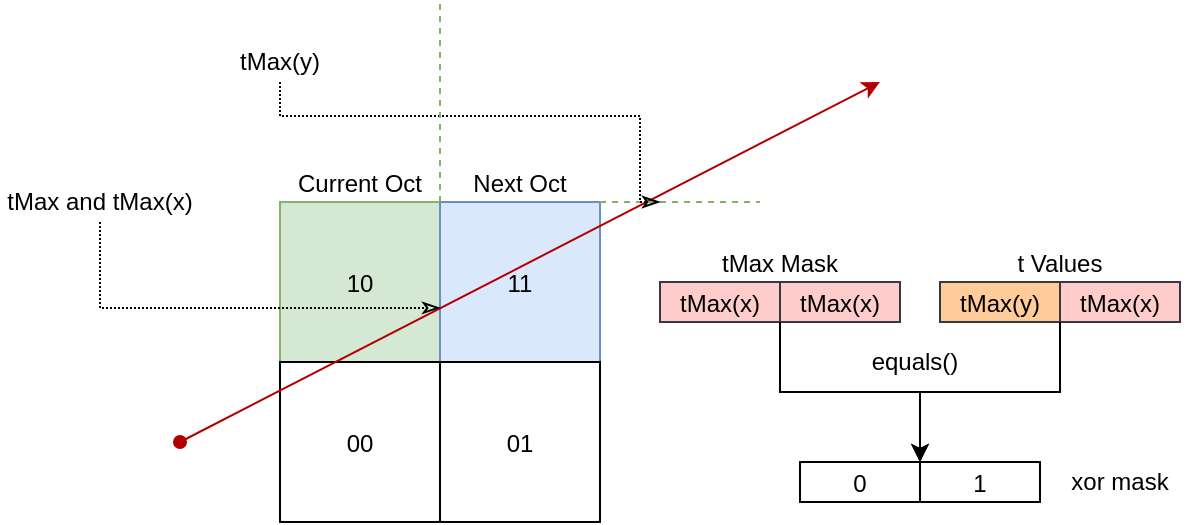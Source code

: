 <mxfile version="12.7.9" type="device"><diagram id="4JEp_EoYvuCXBJrRIek7" name="Page-1"><mxGraphModel dx="415" dy="241" grid="1" gridSize="10" guides="1" tooltips="1" connect="1" arrows="1" fold="1" page="1" pageScale="1" pageWidth="1100" pageHeight="850" math="0" shadow="0"><root><mxCell id="0"/><mxCell id="1" parent="0"/><mxCell id="psQoojnxev4BI3P3gk2u-1" value="" style="aspect=fixed;fillColor=none;" vertex="1" parent="1"><mxGeometry x="360" y="120" width="160" height="160" as="geometry"/></mxCell><mxCell id="psQoojnxev4BI3P3gk2u-2" value="" style="aspect=fixed;fillColor=#d5e8d4;strokeColor=#82b366;" vertex="1" parent="1"><mxGeometry x="360" y="120" width="80" height="80" as="geometry"/></mxCell><mxCell id="psQoojnxev4BI3P3gk2u-3" value="" style="aspect=fixed;fillColor=#dae8fc;strokeColor=#6c8ebf;" vertex="1" parent="1"><mxGeometry x="440" y="120" width="80" height="80" as="geometry"/></mxCell><mxCell id="psQoojnxev4BI3P3gk2u-4" value="" style="aspect=fixed;" vertex="1" parent="1"><mxGeometry x="440" y="200" width="80" height="80" as="geometry"/></mxCell><mxCell id="psQoojnxev4BI3P3gk2u-5" value="" style="aspect=fixed;" vertex="1" parent="1"><mxGeometry x="360" y="200" width="80" height="80" as="geometry"/></mxCell><mxCell id="psQoojnxev4BI3P3gk2u-6" value="10" style="text;strokeColor=none;fillColor=none;align=center;verticalAlign=middle;rounded=0;" vertex="1" parent="1"><mxGeometry x="380" y="150" width="40" height="20" as="geometry"/></mxCell><mxCell id="psQoojnxev4BI3P3gk2u-7" value="11" style="text;strokeColor=none;fillColor=none;align=center;verticalAlign=middle;rounded=0;" vertex="1" parent="1"><mxGeometry x="460" y="150" width="40" height="20" as="geometry"/></mxCell><mxCell id="psQoojnxev4BI3P3gk2u-8" value="00" style="text;strokeColor=none;fillColor=none;align=center;verticalAlign=middle;rounded=0;" vertex="1" parent="1"><mxGeometry x="380" y="230" width="40" height="20" as="geometry"/></mxCell><mxCell id="psQoojnxev4BI3P3gk2u-10" value="01" style="text;strokeColor=none;fillColor=none;align=center;verticalAlign=middle;rounded=0;" vertex="1" parent="1"><mxGeometry x="460" y="230" width="40" height="20" as="geometry"/></mxCell><mxCell id="psQoojnxev4BI3P3gk2u-11" value="" style="endArrow=classic;html=1;fillColor=#e51400;strokeColor=#B20000;startArrow=oval;startFill=1;" edge="1" parent="1"><mxGeometry width="50" height="50" relative="1" as="geometry"><mxPoint x="310" y="240" as="sourcePoint"/><mxPoint x="660" y="60" as="targetPoint"/></mxGeometry></mxCell><mxCell id="psQoojnxev4BI3P3gk2u-12" value="Current Oct" style="text;strokeColor=none;fillColor=none;align=center;verticalAlign=middle;rounded=0;" vertex="1" parent="1"><mxGeometry x="360" y="100" width="80" height="20" as="geometry"/></mxCell><mxCell id="psQoojnxev4BI3P3gk2u-13" value="Next Oct" style="text;strokeColor=none;fillColor=none;align=center;verticalAlign=middle;rounded=0;" vertex="1" parent="1"><mxGeometry x="440" y="100" width="80" height="20" as="geometry"/></mxCell><mxCell id="psQoojnxev4BI3P3gk2u-15" value="" style="rounded=0;whiteSpace=wrap;html=1;fillColor=#ffcccc;strokeColor=#36393d;" vertex="1" parent="1"><mxGeometry x="550" y="160" width="60" height="20" as="geometry"/></mxCell><mxCell id="psQoojnxev4BI3P3gk2u-19" value="" style="rounded=0;whiteSpace=wrap;html=1;fillColor=#ffcccc;strokeColor=#36393d;" vertex="1" parent="1"><mxGeometry x="610" y="160" width="60" height="20" as="geometry"/></mxCell><mxCell id="psQoojnxev4BI3P3gk2u-48" value="" style="endArrow=classicThin;html=1;entryX=0.001;entryY=0.662;entryDx=0;entryDy=0;entryPerimeter=0;edgeStyle=orthogonalEdgeStyle;rounded=0;dashed=1;exitX=0.5;exitY=1;exitDx=0;exitDy=0;endFill=0;dashPattern=1 1;" edge="1" parent="1" source="psQoojnxev4BI3P3gk2u-49" target="psQoojnxev4BI3P3gk2u-3"><mxGeometry width="50" height="50" relative="1" as="geometry"><mxPoint x="290" y="140" as="sourcePoint"/><mxPoint x="340" y="140" as="targetPoint"/></mxGeometry></mxCell><mxCell id="psQoojnxev4BI3P3gk2u-49" value="tMax and tMax(x)" style="text;html=1;strokeColor=none;fillColor=none;align=center;verticalAlign=middle;whiteSpace=wrap;rounded=0;" vertex="1" parent="1"><mxGeometry x="220" y="110" width="100" height="20" as="geometry"/></mxCell><mxCell id="psQoojnxev4BI3P3gk2u-54" value="" style="endArrow=none;dashed=1;html=1;exitX=1;exitY=1;exitDx=0;exitDy=0;fillColor=#d5e8d4;strokeColor=#82b366;" edge="1" parent="1" source="psQoojnxev4BI3P3gk2u-13"><mxGeometry width="50" height="50" relative="1" as="geometry"><mxPoint x="580" y="160" as="sourcePoint"/><mxPoint x="600" y="120" as="targetPoint"/></mxGeometry></mxCell><mxCell id="psQoojnxev4BI3P3gk2u-55" value="" style="endArrow=classicThin;html=1;edgeStyle=orthogonalEdgeStyle;rounded=0;dashed=1;exitX=0.5;exitY=1;exitDx=0;exitDy=0;endFill=0;dashPattern=1 1;" edge="1" parent="1" source="psQoojnxev4BI3P3gk2u-56"><mxGeometry width="50" height="50" relative="1" as="geometry"><mxPoint x="400" y="77.04" as="sourcePoint"/><mxPoint x="550" y="120" as="targetPoint"/><Array as="points"><mxPoint x="360" y="77"/><mxPoint x="540" y="77"/><mxPoint x="540" y="120"/></Array></mxGeometry></mxCell><mxCell id="psQoojnxev4BI3P3gk2u-56" value="tMax(y)" style="text;html=1;strokeColor=none;fillColor=none;align=center;verticalAlign=middle;whiteSpace=wrap;rounded=0;" vertex="1" parent="1"><mxGeometry x="330" y="40" width="60" height="20" as="geometry"/></mxCell><mxCell id="psQoojnxev4BI3P3gk2u-58" value="" style="endArrow=none;dashed=1;html=1;exitX=0;exitY=0;exitDx=0;exitDy=0;fillColor=#d5e8d4;strokeColor=#82b366;" edge="1" parent="1" source="psQoojnxev4BI3P3gk2u-3"><mxGeometry width="50" height="50" relative="1" as="geometry"><mxPoint x="530" y="130" as="sourcePoint"/><mxPoint x="440" y="20" as="targetPoint"/></mxGeometry></mxCell><mxCell id="psQoojnxev4BI3P3gk2u-59" value="tMax Mask" style="text;strokeColor=none;fillColor=none;align=center;verticalAlign=middle;rounded=0;" vertex="1" parent="1"><mxGeometry x="570" y="140" width="80" height="20" as="geometry"/></mxCell><mxCell id="psQoojnxev4BI3P3gk2u-60" value="tMax(x)" style="text;strokeColor=none;fillColor=none;align=center;verticalAlign=middle;rounded=0;" vertex="1" parent="1"><mxGeometry x="555" y="160" width="50" height="20" as="geometry"/></mxCell><mxCell id="psQoojnxev4BI3P3gk2u-61" value="tMax(x)" style="text;strokeColor=none;fillColor=none;align=center;verticalAlign=middle;rounded=0;" vertex="1" parent="1"><mxGeometry x="615" y="160" width="50" height="20" as="geometry"/></mxCell><mxCell id="psQoojnxev4BI3P3gk2u-62" value="" style="rounded=0;whiteSpace=wrap;html=1;fillColor=#ffcc99;strokeColor=#36393d;" vertex="1" parent="1"><mxGeometry x="690" y="160" width="60" height="20" as="geometry"/></mxCell><mxCell id="psQoojnxev4BI3P3gk2u-63" value="" style="rounded=0;whiteSpace=wrap;html=1;fillColor=#ffcccc;strokeColor=#36393d;" vertex="1" parent="1"><mxGeometry x="750" y="160" width="60" height="20" as="geometry"/></mxCell><mxCell id="psQoojnxev4BI3P3gk2u-64" value="tMax(x)" style="text;strokeColor=none;fillColor=none;align=center;verticalAlign=middle;rounded=0;" vertex="1" parent="1"><mxGeometry x="755" y="160" width="50" height="20" as="geometry"/></mxCell><mxCell id="psQoojnxev4BI3P3gk2u-65" value="tMax(y)" style="text;strokeColor=none;fillColor=none;align=center;verticalAlign=middle;rounded=0;" vertex="1" parent="1"><mxGeometry x="695" y="160" width="50" height="20" as="geometry"/></mxCell><mxCell id="psQoojnxev4BI3P3gk2u-69" value="t Values" style="text;strokeColor=none;fillColor=none;align=center;verticalAlign=middle;rounded=0;" vertex="1" parent="1"><mxGeometry x="710" y="140" width="80" height="20" as="geometry"/></mxCell><mxCell id="psQoojnxev4BI3P3gk2u-70" value="" style="rounded=0;whiteSpace=wrap;html=1;fillColor=#ffffff;" vertex="1" parent="1"><mxGeometry x="620" y="250" width="60" height="20" as="geometry"/></mxCell><mxCell id="psQoojnxev4BI3P3gk2u-71" value="" style="rounded=0;whiteSpace=wrap;html=1;fillColor=#ffffff;" vertex="1" parent="1"><mxGeometry x="680" y="250" width="60" height="20" as="geometry"/></mxCell><mxCell id="psQoojnxev4BI3P3gk2u-72" value="0" style="text;strokeColor=none;fillColor=none;align=center;verticalAlign=middle;rounded=0;" vertex="1" parent="1"><mxGeometry x="625" y="250" width="50" height="20" as="geometry"/></mxCell><mxCell id="psQoojnxev4BI3P3gk2u-73" value="1" style="text;strokeColor=none;fillColor=none;align=center;verticalAlign=middle;rounded=0;" vertex="1" parent="1"><mxGeometry x="685" y="250" width="50" height="20" as="geometry"/></mxCell><mxCell id="psQoojnxev4BI3P3gk2u-74" value="" style="endArrow=classic;html=1;exitX=0;exitY=1;exitDx=0;exitDy=0;entryX=0;entryY=0;entryDx=0;entryDy=0;edgeStyle=orthogonalEdgeStyle;rounded=0;" edge="1" parent="1" source="psQoojnxev4BI3P3gk2u-19" target="psQoojnxev4BI3P3gk2u-71"><mxGeometry width="50" height="50" relative="1" as="geometry"><mxPoint x="600" y="230" as="sourcePoint"/><mxPoint x="650" y="180" as="targetPoint"/></mxGeometry></mxCell><mxCell id="psQoojnxev4BI3P3gk2u-76" value="" style="endArrow=classic;html=1;exitX=0;exitY=1;exitDx=0;exitDy=0;entryX=1;entryY=0;entryDx=0;entryDy=0;rounded=0;edgeStyle=orthogonalEdgeStyle;" edge="1" parent="1" source="psQoojnxev4BI3P3gk2u-63" target="psQoojnxev4BI3P3gk2u-70"><mxGeometry width="50" height="50" relative="1" as="geometry"><mxPoint x="770" y="220" as="sourcePoint"/><mxPoint x="730" y="190" as="targetPoint"/></mxGeometry></mxCell><mxCell id="psQoojnxev4BI3P3gk2u-77" value="equals()" style="text;html=1;strokeColor=none;fillColor=none;align=center;verticalAlign=middle;whiteSpace=wrap;rounded=0;" vertex="1" parent="1"><mxGeometry x="645" y="190" width="65" height="20" as="geometry"/></mxCell><mxCell id="psQoojnxev4BI3P3gk2u-79" value="xor mask" style="text;html=1;strokeColor=none;fillColor=none;align=center;verticalAlign=middle;whiteSpace=wrap;rounded=0;" vertex="1" parent="1"><mxGeometry x="745" y="250" width="70" height="20" as="geometry"/></mxCell></root></mxGraphModel></diagram></mxfile>